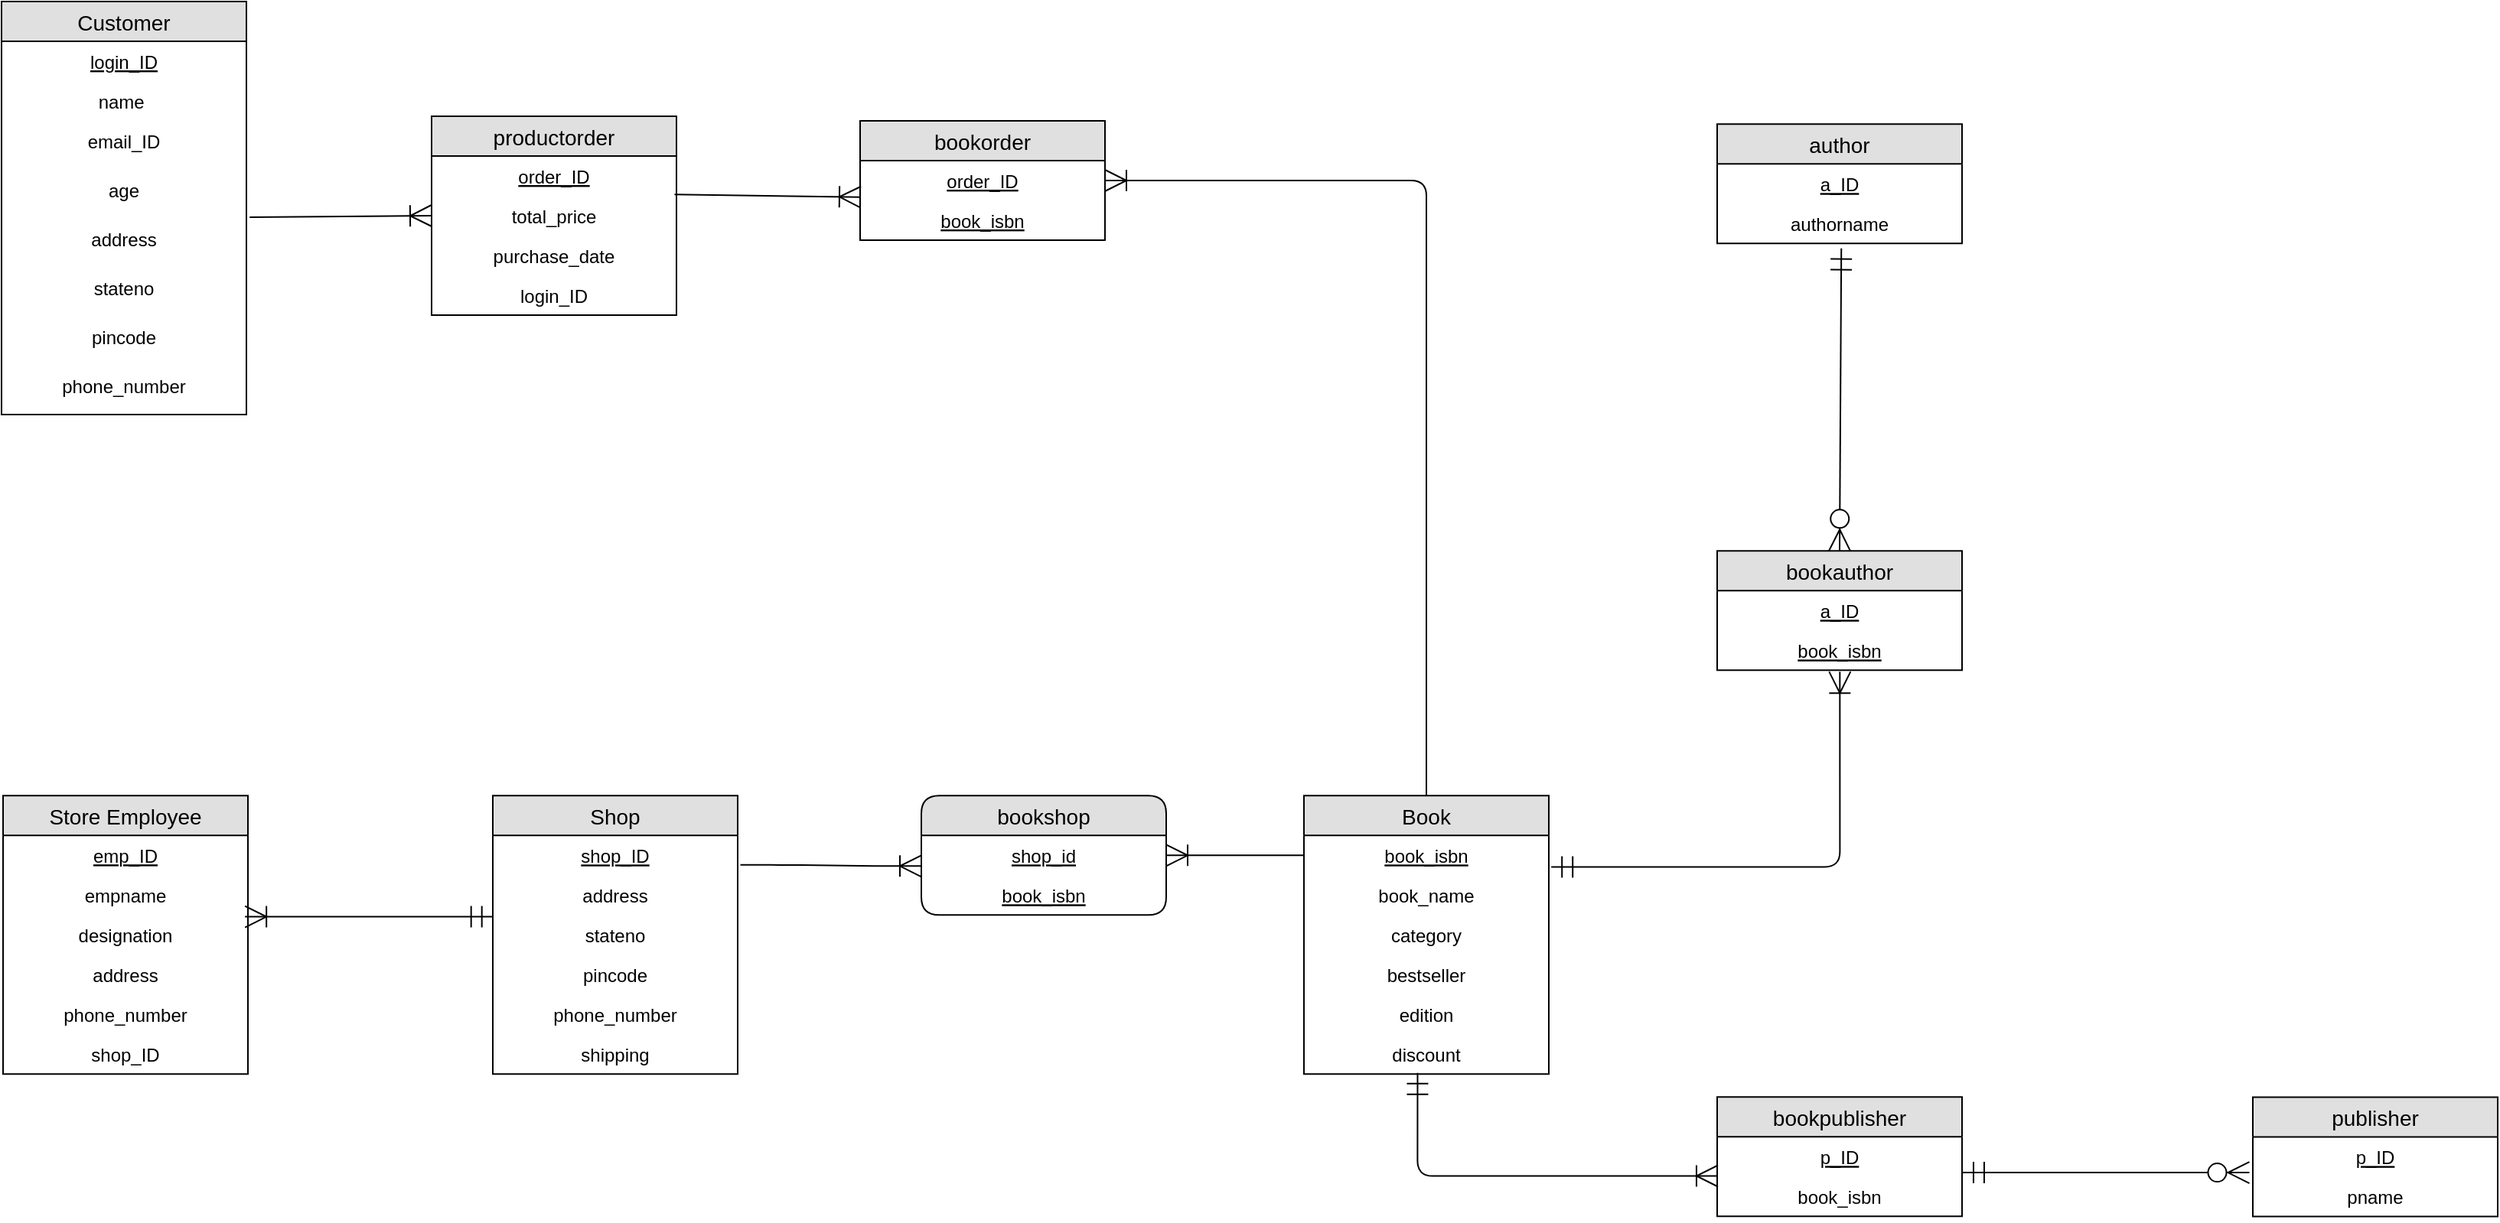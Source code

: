 <mxfile version="12.0.0" type="device" pages="1"><diagram id="T4AytKDGBdqhwZLQXiB4" name="Page-1"><mxGraphModel dx="2506" dy="860" grid="1" gridSize="10" guides="1" tooltips="1" connect="1" arrows="1" fold="1" page="1" pageScale="1" pageWidth="850" pageHeight="1100" math="0" shadow="0"><root><mxCell id="0"/><mxCell id="1" parent="0"/><mxCell id="tMfUY8C6SgyupM_rMCqW-1" value="Customer" style="swimlane;fontStyle=0;childLayout=stackLayout;horizontal=1;startSize=26;fillColor=#e0e0e0;horizontalStack=0;resizeParent=1;resizeParentMax=0;resizeLast=0;collapsible=1;marginBottom=0;swimlaneFillColor=#ffffff;align=center;fontSize=14;" parent="1" vertex="1"><mxGeometry x="-1" y="201" width="160" height="270" as="geometry"><mxRectangle x="610" y="840" width="90" height="26" as="alternateBounds"/></mxGeometry></mxCell><mxCell id="tMfUY8C6SgyupM_rMCqW-2" value="login_ID" style="text;strokeColor=none;fillColor=none;spacingLeft=4;spacingRight=4;overflow=hidden;rotatable=0;points=[[0,0.5],[1,0.5]];portConstraint=eastwest;fontSize=12;fontStyle=4;strokeWidth=1;align=center;" parent="tMfUY8C6SgyupM_rMCqW-1" vertex="1"><mxGeometry y="26" width="160" height="26" as="geometry"/></mxCell><mxCell id="tMfUY8C6SgyupM_rMCqW-3" value="name " style="text;strokeColor=none;fillColor=none;spacingLeft=4;spacingRight=4;overflow=hidden;rotatable=0;points=[[0,0.5],[1,0.5]];portConstraint=eastwest;fontSize=12;align=center;" parent="tMfUY8C6SgyupM_rMCqW-1" vertex="1"><mxGeometry y="52" width="160" height="26" as="geometry"/></mxCell><mxCell id="tMfUY8C6SgyupM_rMCqW-4" value="email_ID" style="text;strokeColor=none;fillColor=none;spacingLeft=4;spacingRight=4;overflow=hidden;rotatable=0;points=[[0,0.5],[1,0.5]];portConstraint=eastwest;fontSize=12;align=center;" parent="tMfUY8C6SgyupM_rMCqW-1" vertex="1"><mxGeometry y="78" width="160" height="32" as="geometry"/></mxCell><mxCell id="tMfUY8C6SgyupM_rMCqW-5" value="age" style="text;strokeColor=none;fillColor=none;spacingLeft=4;spacingRight=4;overflow=hidden;rotatable=0;points=[[0,0.5],[1,0.5]];portConstraint=eastwest;fontSize=12;align=center;" parent="tMfUY8C6SgyupM_rMCqW-1" vertex="1"><mxGeometry y="110" width="160" height="32" as="geometry"/></mxCell><mxCell id="tMfUY8C6SgyupM_rMCqW-6" value="address" style="text;strokeColor=none;fillColor=none;spacingLeft=4;spacingRight=4;overflow=hidden;rotatable=0;points=[[0,0.5],[1,0.5]];portConstraint=eastwest;fontSize=12;align=center;" parent="tMfUY8C6SgyupM_rMCqW-1" vertex="1"><mxGeometry y="142" width="160" height="32" as="geometry"/></mxCell><mxCell id="tMfUY8C6SgyupM_rMCqW-7" value="stateno" style="text;strokeColor=none;fillColor=none;spacingLeft=4;spacingRight=4;overflow=hidden;rotatable=0;points=[[0,0.5],[1,0.5]];portConstraint=eastwest;fontSize=12;align=center;" parent="tMfUY8C6SgyupM_rMCqW-1" vertex="1"><mxGeometry y="174" width="160" height="32" as="geometry"/></mxCell><mxCell id="tMfUY8C6SgyupM_rMCqW-8" value="pincode" style="text;strokeColor=none;fillColor=none;spacingLeft=4;spacingRight=4;overflow=hidden;rotatable=0;points=[[0,0.5],[1,0.5]];portConstraint=eastwest;fontSize=12;align=center;" parent="tMfUY8C6SgyupM_rMCqW-1" vertex="1"><mxGeometry y="206" width="160" height="32" as="geometry"/></mxCell><mxCell id="tMfUY8C6SgyupM_rMCqW-56" value="phone_number" style="text;strokeColor=none;fillColor=none;spacingLeft=4;spacingRight=4;overflow=hidden;rotatable=0;points=[[0,0.5],[1,0.5]];portConstraint=eastwest;fontSize=12;align=center;" parent="tMfUY8C6SgyupM_rMCqW-1" vertex="1"><mxGeometry y="238" width="160" height="32" as="geometry"/></mxCell><mxCell id="tMfUY8C6SgyupM_rMCqW-9" value="Store Employee" style="swimlane;fontStyle=0;childLayout=stackLayout;horizontal=1;startSize=26;fillColor=#e0e0e0;horizontalStack=0;resizeParent=1;resizeParentMax=0;resizeLast=0;collapsible=1;marginBottom=0;swimlaneFillColor=#ffffff;align=center;fontSize=14;" parent="1" vertex="1"><mxGeometry y="720.095" width="160" height="182" as="geometry"/></mxCell><mxCell id="tMfUY8C6SgyupM_rMCqW-10" value="emp_ID" style="text;strokeColor=none;fillColor=none;spacingLeft=4;spacingRight=4;overflow=hidden;rotatable=0;points=[[0,0.5],[1,0.5]];portConstraint=eastwest;fontSize=12;align=center;fontStyle=4" parent="tMfUY8C6SgyupM_rMCqW-9" vertex="1"><mxGeometry y="26" width="160" height="26" as="geometry"/></mxCell><mxCell id="tMfUY8C6SgyupM_rMCqW-11" value="empname" style="text;strokeColor=none;fillColor=none;spacingLeft=4;spacingRight=4;overflow=hidden;rotatable=0;points=[[0,0.5],[1,0.5]];portConstraint=eastwest;fontSize=12;align=center;" parent="tMfUY8C6SgyupM_rMCqW-9" vertex="1"><mxGeometry y="52" width="160" height="26" as="geometry"/></mxCell><mxCell id="tMfUY8C6SgyupM_rMCqW-12" value="designation" style="text;strokeColor=none;fillColor=none;spacingLeft=4;spacingRight=4;overflow=hidden;rotatable=0;points=[[0,0.5],[1,0.5]];portConstraint=eastwest;fontSize=12;align=center;" parent="tMfUY8C6SgyupM_rMCqW-9" vertex="1"><mxGeometry y="78" width="160" height="26" as="geometry"/></mxCell><mxCell id="tMfUY8C6SgyupM_rMCqW-13" value="address" style="text;strokeColor=none;fillColor=none;spacingLeft=4;spacingRight=4;overflow=hidden;rotatable=0;points=[[0,0.5],[1,0.5]];portConstraint=eastwest;fontSize=12;align=center;" parent="tMfUY8C6SgyupM_rMCqW-9" vertex="1"><mxGeometry y="104" width="160" height="26" as="geometry"/></mxCell><mxCell id="tMfUY8C6SgyupM_rMCqW-14" value="phone_number" style="text;strokeColor=none;fillColor=none;spacingLeft=4;spacingRight=4;overflow=hidden;rotatable=0;points=[[0,0.5],[1,0.5]];portConstraint=eastwest;fontSize=12;align=center;" parent="tMfUY8C6SgyupM_rMCqW-9" vertex="1"><mxGeometry y="130" width="160" height="26" as="geometry"/></mxCell><mxCell id="tMfUY8C6SgyupM_rMCqW-15" value="shop_ID" style="text;strokeColor=none;fillColor=none;spacingLeft=4;spacingRight=4;overflow=hidden;rotatable=0;points=[[0,0.5],[1,0.5]];portConstraint=eastwest;fontSize=12;align=center;" parent="tMfUY8C6SgyupM_rMCqW-9" vertex="1"><mxGeometry y="156" width="160" height="26" as="geometry"/></mxCell><mxCell id="tMfUY8C6SgyupM_rMCqW-16" value="Shop" style="swimlane;fontStyle=0;childLayout=stackLayout;horizontal=1;startSize=26;fillColor=#e0e0e0;horizontalStack=0;resizeParent=1;resizeParentMax=0;resizeLast=0;collapsible=1;marginBottom=0;swimlaneFillColor=#ffffff;align=center;fontSize=14;" parent="1" vertex="1"><mxGeometry x="320" y="720.167" width="160" height="182" as="geometry"/></mxCell><mxCell id="tMfUY8C6SgyupM_rMCqW-17" value="shop_ID" style="text;strokeColor=none;fillColor=none;spacingLeft=4;spacingRight=4;overflow=hidden;rotatable=0;points=[[0,0.5],[1,0.5]];portConstraint=eastwest;fontSize=12;align=center;fontStyle=4" parent="tMfUY8C6SgyupM_rMCqW-16" vertex="1"><mxGeometry y="26" width="160" height="26" as="geometry"/></mxCell><mxCell id="tMfUY8C6SgyupM_rMCqW-18" value="address" style="text;strokeColor=none;fillColor=none;spacingLeft=4;spacingRight=4;overflow=hidden;rotatable=0;points=[[0,0.5],[1,0.5]];portConstraint=eastwest;fontSize=12;align=center;" parent="tMfUY8C6SgyupM_rMCqW-16" vertex="1"><mxGeometry y="52" width="160" height="26" as="geometry"/></mxCell><mxCell id="tMfUY8C6SgyupM_rMCqW-19" value="stateno" style="text;strokeColor=none;fillColor=none;spacingLeft=4;spacingRight=4;overflow=hidden;rotatable=0;points=[[0,0.5],[1,0.5]];portConstraint=eastwest;fontSize=12;align=center;" parent="tMfUY8C6SgyupM_rMCqW-16" vertex="1"><mxGeometry y="78" width="160" height="26" as="geometry"/></mxCell><mxCell id="tMfUY8C6SgyupM_rMCqW-20" value="pincode" style="text;strokeColor=none;fillColor=none;spacingLeft=4;spacingRight=4;overflow=hidden;rotatable=0;points=[[0,0.5],[1,0.5]];portConstraint=eastwest;fontSize=12;align=center;" parent="tMfUY8C6SgyupM_rMCqW-16" vertex="1"><mxGeometry y="104" width="160" height="26" as="geometry"/></mxCell><mxCell id="tMfUY8C6SgyupM_rMCqW-21" value="phone_number" style="text;strokeColor=none;fillColor=none;spacingLeft=4;spacingRight=4;overflow=hidden;rotatable=0;points=[[0,0.5],[1,0.5]];portConstraint=eastwest;fontSize=12;align=center;" parent="tMfUY8C6SgyupM_rMCqW-16" vertex="1"><mxGeometry y="130" width="160" height="26" as="geometry"/></mxCell><mxCell id="tMfUY8C6SgyupM_rMCqW-23" value="shipping" style="text;strokeColor=none;fillColor=none;spacingLeft=4;spacingRight=4;overflow=hidden;rotatable=0;points=[[0,0.5],[1,0.5]];portConstraint=eastwest;fontSize=12;align=center;" parent="tMfUY8C6SgyupM_rMCqW-16" vertex="1"><mxGeometry y="156" width="160" height="26" as="geometry"/></mxCell><mxCell id="tMfUY8C6SgyupM_rMCqW-24" value="productorder" style="swimlane;fontStyle=0;childLayout=stackLayout;horizontal=1;startSize=26;fillColor=#e0e0e0;horizontalStack=0;resizeParent=1;resizeParentMax=0;resizeLast=0;collapsible=1;marginBottom=0;swimlaneFillColor=#ffffff;align=center;fontSize=14;" parent="1" vertex="1"><mxGeometry x="280" y="276" width="160" height="130" as="geometry"/></mxCell><mxCell id="tMfUY8C6SgyupM_rMCqW-25" value="order_ID" style="text;strokeColor=none;fillColor=none;spacingLeft=4;spacingRight=4;overflow=hidden;rotatable=0;points=[[0,0.5],[1,0.5]];portConstraint=eastwest;fontSize=12;fontStyle=4;align=center;" parent="tMfUY8C6SgyupM_rMCqW-24" vertex="1"><mxGeometry y="26" width="160" height="26" as="geometry"/></mxCell><mxCell id="tMfUY8C6SgyupM_rMCqW-26" value="total_price" style="text;strokeColor=none;fillColor=none;spacingLeft=4;spacingRight=4;overflow=hidden;rotatable=0;points=[[0,0.5],[1,0.5]];portConstraint=eastwest;fontSize=12;align=center;fontStyle=0" parent="tMfUY8C6SgyupM_rMCqW-24" vertex="1"><mxGeometry y="52" width="160" height="26" as="geometry"/></mxCell><mxCell id="tMfUY8C6SgyupM_rMCqW-27" value="purchase_date" style="text;strokeColor=none;fillColor=none;spacingLeft=4;spacingRight=4;overflow=hidden;rotatable=0;points=[[0,0.5],[1,0.5]];portConstraint=eastwest;fontSize=12;align=center;" parent="tMfUY8C6SgyupM_rMCqW-24" vertex="1"><mxGeometry y="78" width="160" height="26" as="geometry"/></mxCell><mxCell id="tMfUY8C6SgyupM_rMCqW-28" value="login_ID" style="text;strokeColor=none;fillColor=none;spacingLeft=4;spacingRight=4;overflow=hidden;rotatable=0;points=[[0,0.5],[1,0.5]];portConstraint=eastwest;fontSize=12;align=center;" parent="tMfUY8C6SgyupM_rMCqW-24" vertex="1"><mxGeometry y="104" width="160" height="26" as="geometry"/></mxCell><mxCell id="tMfUY8C6SgyupM_rMCqW-31" value="Book" style="swimlane;fontStyle=0;childLayout=stackLayout;horizontal=1;startSize=26;fillColor=#e0e0e0;horizontalStack=0;resizeParent=1;resizeParentMax=0;resizeLast=0;collapsible=1;marginBottom=0;swimlaneFillColor=#ffffff;align=center;fontSize=14;" parent="1" vertex="1"><mxGeometry x="850" y="720.167" width="160" height="182" as="geometry"/></mxCell><mxCell id="tMfUY8C6SgyupM_rMCqW-32" value="book_isbn" style="text;strokeColor=none;fillColor=none;spacingLeft=4;spacingRight=4;overflow=hidden;rotatable=0;points=[[0,0.5],[1,0.5]];portConstraint=eastwest;fontSize=12;align=center;fontStyle=4" parent="tMfUY8C6SgyupM_rMCqW-31" vertex="1"><mxGeometry y="26" width="160" height="26" as="geometry"/></mxCell><mxCell id="tMfUY8C6SgyupM_rMCqW-33" value="book_name" style="text;strokeColor=none;fillColor=none;spacingLeft=4;spacingRight=4;overflow=hidden;rotatable=0;points=[[0,0.5],[1,0.5]];portConstraint=eastwest;fontSize=12;align=center;" parent="tMfUY8C6SgyupM_rMCqW-31" vertex="1"><mxGeometry y="52" width="160" height="26" as="geometry"/></mxCell><mxCell id="tMfUY8C6SgyupM_rMCqW-34" value="category" style="text;strokeColor=none;fillColor=none;spacingLeft=4;spacingRight=4;overflow=hidden;rotatable=0;points=[[0,0.5],[1,0.5]];portConstraint=eastwest;fontSize=12;align=center;" parent="tMfUY8C6SgyupM_rMCqW-31" vertex="1"><mxGeometry y="78" width="160" height="26" as="geometry"/></mxCell><mxCell id="tMfUY8C6SgyupM_rMCqW-35" value="bestseller" style="text;strokeColor=none;fillColor=none;spacingLeft=4;spacingRight=4;overflow=hidden;rotatable=0;points=[[0,0.5],[1,0.5]];portConstraint=eastwest;fontSize=12;align=center;" parent="tMfUY8C6SgyupM_rMCqW-31" vertex="1"><mxGeometry y="104" width="160" height="26" as="geometry"/></mxCell><mxCell id="tMfUY8C6SgyupM_rMCqW-36" value="edition" style="text;strokeColor=none;fillColor=none;spacingLeft=4;spacingRight=4;overflow=hidden;rotatable=0;points=[[0,0.5],[1,0.5]];portConstraint=eastwest;fontSize=12;align=center;" parent="tMfUY8C6SgyupM_rMCqW-31" vertex="1"><mxGeometry y="130" width="160" height="26" as="geometry"/></mxCell><mxCell id="tMfUY8C6SgyupM_rMCqW-37" value="discount" style="text;strokeColor=none;fillColor=none;spacingLeft=4;spacingRight=4;overflow=hidden;rotatable=0;points=[[0,0.5],[1,0.5]];portConstraint=eastwest;fontSize=12;align=center;" parent="tMfUY8C6SgyupM_rMCqW-31" vertex="1"><mxGeometry y="156" width="160" height="26" as="geometry"/></mxCell><mxCell id="tMfUY8C6SgyupM_rMCqW-38" value="bookshop" style="swimlane;fontStyle=0;childLayout=stackLayout;horizontal=1;startSize=26;fillColor=#e0e0e0;horizontalStack=0;resizeParent=1;resizeParentMax=0;resizeLast=0;collapsible=1;marginBottom=0;swimlaneFillColor=#ffffff;align=center;fontSize=14;rounded=1;" parent="1" vertex="1"><mxGeometry x="600" y="720.167" width="160" height="78" as="geometry"/></mxCell><mxCell id="tMfUY8C6SgyupM_rMCqW-39" value="shop_id" style="text;strokeColor=none;fillColor=none;spacingLeft=4;spacingRight=4;overflow=hidden;rotatable=0;points=[[0,0.5],[1,0.5]];portConstraint=eastwest;fontSize=12;align=center;fontStyle=4" parent="tMfUY8C6SgyupM_rMCqW-38" vertex="1"><mxGeometry y="26" width="160" height="26" as="geometry"/></mxCell><mxCell id="tMfUY8C6SgyupM_rMCqW-40" value="book_isbn" style="text;strokeColor=none;fillColor=none;spacingLeft=4;spacingRight=4;overflow=hidden;rotatable=0;points=[[0,0.5],[1,0.5]];portConstraint=eastwest;fontSize=12;align=center;fontStyle=4" parent="tMfUY8C6SgyupM_rMCqW-38" vertex="1"><mxGeometry y="52" width="160" height="26" as="geometry"/></mxCell><mxCell id="tMfUY8C6SgyupM_rMCqW-49" value="" style="fontSize=12;html=1;endArrow=ERoneToMany;startArrow=ERmandOne;exitX=-0.001;exitY=0.043;exitDx=0;exitDy=0;entryX=0.988;entryY=0.046;entryDx=0;entryDy=0;exitPerimeter=0;entryPerimeter=0;endSize=12;startSize=12;" parent="1" source="tMfUY8C6SgyupM_rMCqW-19" target="tMfUY8C6SgyupM_rMCqW-12" edge="1"><mxGeometry width="100" height="100" relative="1" as="geometry"><mxPoint x="340" y="839.167" as="sourcePoint"/><mxPoint x="440" y="739.167" as="targetPoint"/></mxGeometry></mxCell><mxCell id="tMfUY8C6SgyupM_rMCqW-50" value="" style="fontSize=12;html=1;endArrow=ERoneToMany;exitX=1.013;exitY=0.969;exitDx=0;exitDy=0;endSize=12;startSize=12;entryX=0;entryY=0.5;entryDx=0;entryDy=0;exitPerimeter=0;" parent="1" source="tMfUY8C6SgyupM_rMCqW-5" edge="1" target="tMfUY8C6SgyupM_rMCqW-26"><mxGeometry width="100" height="100" relative="1" as="geometry"><mxPoint x="300" y="259.167" as="sourcePoint"/><mxPoint x="320" y="126" as="targetPoint"/></mxGeometry></mxCell><mxCell id="tMfUY8C6SgyupM_rMCqW-52" value="" style="edgeStyle=entityRelationEdgeStyle;fontSize=12;html=1;endArrow=ERoneToMany;entryX=0;entryY=-0.231;entryDx=0;entryDy=0;entryPerimeter=0;endSize=12;startSize=12;exitX=1.011;exitY=0.741;exitDx=0;exitDy=0;exitPerimeter=0;" parent="1" source="tMfUY8C6SgyupM_rMCqW-17" target="tMfUY8C6SgyupM_rMCqW-40" edge="1"><mxGeometry width="100" height="100" relative="1" as="geometry"><mxPoint x="730" y="769.167" as="sourcePoint"/><mxPoint x="700" y="529.167" as="targetPoint"/></mxGeometry></mxCell><mxCell id="tMfUY8C6SgyupM_rMCqW-53" value="" style="fontSize=12;html=1;endArrow=ERoneToMany;endSize=12;startSize=12;exitX=0;exitY=0.5;exitDx=0;exitDy=0;" parent="1" source="tMfUY8C6SgyupM_rMCqW-32" target="tMfUY8C6SgyupM_rMCqW-39" edge="1"><mxGeometry width="100" height="100" relative="1" as="geometry"><mxPoint x="1230" y="529.167" as="sourcePoint"/><mxPoint x="810.167" y="578.833" as="targetPoint"/></mxGeometry></mxCell><mxCell id="tMfUY8C6SgyupM_rMCqW-57" value="bookorder" style="swimlane;fontStyle=0;childLayout=stackLayout;horizontal=1;startSize=26;fillColor=#e0e0e0;horizontalStack=0;resizeParent=1;resizeParentMax=0;resizeLast=0;collapsible=1;marginBottom=0;swimlaneFillColor=#ffffff;align=center;fontSize=14;" parent="1" vertex="1"><mxGeometry x="560" y="279" width="160" height="78" as="geometry"/></mxCell><mxCell id="tMfUY8C6SgyupM_rMCqW-58" value="order_ID" style="text;strokeColor=none;fillColor=none;spacingLeft=4;spacingRight=4;overflow=hidden;rotatable=0;points=[[0,0.5],[1,0.5]];portConstraint=eastwest;fontSize=12;fontStyle=4;align=center;" parent="tMfUY8C6SgyupM_rMCqW-57" vertex="1"><mxGeometry y="26" width="160" height="26" as="geometry"/></mxCell><mxCell id="tMfUY8C6SgyupM_rMCqW-59" value="book_isbn" style="text;strokeColor=none;fillColor=none;spacingLeft=4;spacingRight=4;overflow=hidden;rotatable=0;points=[[0,0.5],[1,0.5]];portConstraint=eastwest;fontSize=12;align=center;fontStyle=4" parent="tMfUY8C6SgyupM_rMCqW-57" vertex="1"><mxGeometry y="52" width="160" height="26" as="geometry"/></mxCell><mxCell id="tMfUY8C6SgyupM_rMCqW-64" value="author" style="swimlane;fontStyle=0;childLayout=stackLayout;horizontal=1;startSize=26;fillColor=#e0e0e0;horizontalStack=0;resizeParent=1;resizeParentMax=0;resizeLast=0;collapsible=1;marginBottom=0;swimlaneFillColor=#ffffff;align=center;fontSize=14;" parent="1" vertex="1"><mxGeometry x="1120" y="281.167" width="160" height="78" as="geometry"/></mxCell><mxCell id="tMfUY8C6SgyupM_rMCqW-65" value="a_ID" style="text;strokeColor=none;fillColor=none;spacingLeft=4;spacingRight=4;overflow=hidden;rotatable=0;points=[[0,0.5],[1,0.5]];portConstraint=eastwest;fontSize=12;align=center;fontStyle=4" parent="tMfUY8C6SgyupM_rMCqW-64" vertex="1"><mxGeometry y="26" width="160" height="26" as="geometry"/></mxCell><mxCell id="tMfUY8C6SgyupM_rMCqW-66" value="authorname" style="text;strokeColor=none;fillColor=none;spacingLeft=4;spacingRight=4;overflow=hidden;rotatable=0;points=[[0,0.5],[1,0.5]];portConstraint=eastwest;fontSize=12;align=center;" parent="tMfUY8C6SgyupM_rMCqW-64" vertex="1"><mxGeometry y="52" width="160" height="26" as="geometry"/></mxCell><mxCell id="tMfUY8C6SgyupM_rMCqW-71" value="bookauthor" style="swimlane;fontStyle=0;childLayout=stackLayout;horizontal=1;startSize=26;fillColor=#e0e0e0;horizontalStack=0;resizeParent=1;resizeParentMax=0;resizeLast=0;collapsible=1;marginBottom=0;swimlaneFillColor=#ffffff;align=center;fontSize=14;" parent="1" vertex="1"><mxGeometry x="1120" y="560.167" width="160" height="78" as="geometry"/></mxCell><mxCell id="tMfUY8C6SgyupM_rMCqW-72" value="a_ID" style="text;strokeColor=none;fillColor=none;spacingLeft=4;spacingRight=4;overflow=hidden;rotatable=0;points=[[0,0.5],[1,0.5]];portConstraint=eastwest;fontSize=12;align=center;fontStyle=4" parent="tMfUY8C6SgyupM_rMCqW-71" vertex="1"><mxGeometry y="26" width="160" height="26" as="geometry"/></mxCell><mxCell id="tMfUY8C6SgyupM_rMCqW-73" value="book_isbn" style="text;strokeColor=none;fillColor=none;spacingLeft=4;spacingRight=4;overflow=hidden;rotatable=0;points=[[0,0.5],[1,0.5]];portConstraint=eastwest;fontSize=12;align=center;fontStyle=4" parent="tMfUY8C6SgyupM_rMCqW-71" vertex="1"><mxGeometry y="52" width="160" height="26" as="geometry"/></mxCell><mxCell id="tMfUY8C6SgyupM_rMCqW-74" value="publisher" style="swimlane;fontStyle=0;childLayout=stackLayout;horizontal=1;startSize=26;fillColor=#e0e0e0;horizontalStack=0;resizeParent=1;resizeParentMax=0;resizeLast=0;collapsible=1;marginBottom=0;swimlaneFillColor=#ffffff;align=center;fontSize=14;" parent="1" vertex="1"><mxGeometry x="1470" y="917.227" width="160" height="78" as="geometry"/></mxCell><mxCell id="tMfUY8C6SgyupM_rMCqW-75" value="p_ID" style="text;strokeColor=none;fillColor=none;spacingLeft=4;spacingRight=4;overflow=hidden;rotatable=0;points=[[0,0.5],[1,0.5]];portConstraint=eastwest;fontSize=12;align=center;fontStyle=4" parent="tMfUY8C6SgyupM_rMCqW-74" vertex="1"><mxGeometry y="26" width="160" height="26" as="geometry"/></mxCell><mxCell id="tMfUY8C6SgyupM_rMCqW-76" value="pname" style="text;strokeColor=none;fillColor=none;spacingLeft=4;spacingRight=4;overflow=hidden;rotatable=0;points=[[0,0.5],[1,0.5]];portConstraint=eastwest;fontSize=12;align=center;" parent="tMfUY8C6SgyupM_rMCqW-74" vertex="1"><mxGeometry y="52" width="160" height="26" as="geometry"/></mxCell><mxCell id="tMfUY8C6SgyupM_rMCqW-77" value="bookpublisher" style="swimlane;fontStyle=0;childLayout=stackLayout;horizontal=1;startSize=26;fillColor=#e0e0e0;horizontalStack=0;resizeParent=1;resizeParentMax=0;resizeLast=0;collapsible=1;marginBottom=0;swimlaneFillColor=#ffffff;align=center;fontSize=14;" parent="1" vertex="1"><mxGeometry x="1120" y="917.167" width="160" height="78" as="geometry"/></mxCell><mxCell id="tMfUY8C6SgyupM_rMCqW-78" value="p_ID" style="text;strokeColor=none;fillColor=none;spacingLeft=4;spacingRight=4;overflow=hidden;rotatable=0;points=[[0,0.5],[1,0.5]];portConstraint=eastwest;fontSize=12;align=center;fontStyle=4" parent="tMfUY8C6SgyupM_rMCqW-77" vertex="1"><mxGeometry y="26" width="160" height="26" as="geometry"/></mxCell><mxCell id="tMfUY8C6SgyupM_rMCqW-79" value="book_isbn" style="text;strokeColor=none;fillColor=none;spacingLeft=4;spacingRight=4;overflow=hidden;rotatable=0;points=[[0,0.5],[1,0.5]];portConstraint=eastwest;fontSize=12;align=center;" parent="tMfUY8C6SgyupM_rMCqW-77" vertex="1"><mxGeometry y="52" width="160" height="26" as="geometry"/></mxCell><mxCell id="tMfUY8C6SgyupM_rMCqW-80" value="" style="fontSize=12;html=1;endArrow=ERoneToMany;exitX=0.992;exitY=-0.033;exitDx=0;exitDy=0;exitPerimeter=0;entryX=0.003;entryY=0.918;entryDx=0;entryDy=0;entryPerimeter=0;endSize=12;" parent="1" source="tMfUY8C6SgyupM_rMCqW-26" target="tMfUY8C6SgyupM_rMCqW-58" edge="1"><mxGeometry width="100" height="100" relative="1" as="geometry"><mxPoint x="700" y="456.364" as="sourcePoint"/><mxPoint x="560" y="318" as="targetPoint"/></mxGeometry></mxCell><mxCell id="tMfUY8C6SgyupM_rMCqW-82" value="" style="edgeStyle=orthogonalEdgeStyle;fontSize=12;html=1;endArrow=ERoneToMany;entryX=1;entryY=0.5;entryDx=0;entryDy=0;exitX=0.5;exitY=0;exitDx=0;exitDy=0;endSize=12;startSize=12;" parent="1" target="tMfUY8C6SgyupM_rMCqW-58" edge="1" source="tMfUY8C6SgyupM_rMCqW-31"><mxGeometry width="100" height="100" relative="1" as="geometry"><mxPoint x="1360" y="710" as="sourcePoint"/><mxPoint x="1340" y="560" as="targetPoint"/></mxGeometry></mxCell><mxCell id="tMfUY8C6SgyupM_rMCqW-84" value="" style="edgeStyle=orthogonalEdgeStyle;fontSize=12;html=1;endArrow=ERoneToMany;startArrow=ERmandOne;exitX=1.01;exitY=0.791;exitDx=0;exitDy=0;exitPerimeter=0;entryX=0.501;entryY=1.035;entryDx=0;entryDy=0;entryPerimeter=0;endSize=12;startSize=12;" parent="1" source="tMfUY8C6SgyupM_rMCqW-32" target="tMfUY8C6SgyupM_rMCqW-73" edge="1"><mxGeometry width="100" height="100" relative="1" as="geometry"><mxPoint x="1540" y="780" as="sourcePoint"/><mxPoint x="1560" y="460" as="targetPoint"/><Array as="points"><mxPoint x="1012" y="766"/><mxPoint x="1200" y="766"/></Array></mxGeometry></mxCell><mxCell id="tMfUY8C6SgyupM_rMCqW-86" value="" style="edgeStyle=orthogonalEdgeStyle;fontSize=12;html=1;endArrow=ERoneToMany;startArrow=ERmandOne;exitX=0.464;exitY=0.969;exitDx=0;exitDy=0;exitPerimeter=0;entryX=0.003;entryY=-0.016;entryDx=0;entryDy=0;entryPerimeter=0;endSize=12;startSize=12;" parent="1" source="tMfUY8C6SgyupM_rMCqW-37" target="tMfUY8C6SgyupM_rMCqW-79" edge="1"><mxGeometry width="100" height="100" relative="1" as="geometry"><mxPoint x="1280" y="1080" as="sourcePoint"/><mxPoint x="1680" y="960" as="targetPoint"/><Array as="points"><mxPoint x="924" y="968"/></Array></mxGeometry></mxCell><mxCell id="tMfUY8C6SgyupM_rMCqW-89" value="" style="fontSize=12;html=1;endArrow=ERzeroToMany;startArrow=ERmandOne;exitX=0.507;exitY=1.122;exitDx=0;exitDy=0;exitPerimeter=0;entryX=0.5;entryY=0;entryDx=0;entryDy=0;endSize=12;startSize=12;" parent="1" source="tMfUY8C6SgyupM_rMCqW-66" edge="1" target="tMfUY8C6SgyupM_rMCqW-71"><mxGeometry width="100" height="100" relative="1" as="geometry"><mxPoint x="1780" y="370" as="sourcePoint"/><mxPoint x="1740" y="390" as="targetPoint"/></mxGeometry></mxCell><mxCell id="tMfUY8C6SgyupM_rMCqW-90" value="" style="fontSize=12;html=1;endArrow=ERzeroToMany;startArrow=ERmandOne;exitX=1.003;exitY=-0.101;exitDx=0;exitDy=0;exitPerimeter=0;entryX=-0.014;entryY=0.897;entryDx=0;entryDy=0;entryPerimeter=0;endSize=12;startSize=12;" parent="1" source="tMfUY8C6SgyupM_rMCqW-79" target="tMfUY8C6SgyupM_rMCqW-75" edge="1"><mxGeometry width="100" height="100" relative="1" as="geometry"><mxPoint x="1960" y="1040" as="sourcePoint"/><mxPoint x="2060" y="940" as="targetPoint"/></mxGeometry></mxCell></root></mxGraphModel></diagram></mxfile>